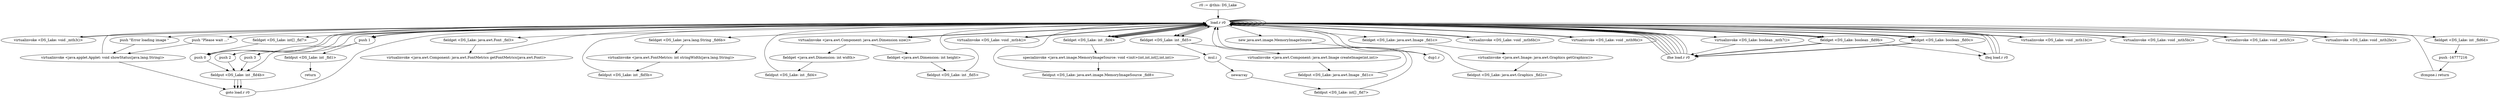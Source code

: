 digraph "" {
    "r0 := @this: DS_Lake"
    "load.r r0"
    "r0 := @this: DS_Lake"->"load.r r0";
    "virtualinvoke <DS_Lake: void _mth3()>"
    "load.r r0"->"virtualinvoke <DS_Lake: void _mth3()>";
    "virtualinvoke <DS_Lake: void _mth3()>"->"load.r r0";
    "push \"Please wait ...\""
    "load.r r0"->"push \"Please wait ...\"";
    "virtualinvoke <java.applet.Applet: void showStatus(java.lang.String)>"
    "push \"Please wait ...\""->"virtualinvoke <java.applet.Applet: void showStatus(java.lang.String)>";
    "virtualinvoke <java.applet.Applet: void showStatus(java.lang.String)>"->"load.r r0";
    "load.r r0"->"load.r r0";
    "load.r r0"->"load.r r0";
    "fieldget <DS_Lake: java.awt.Font _fld3>"
    "load.r r0"->"fieldget <DS_Lake: java.awt.Font _fld3>";
    "virtualinvoke <java.awt.Component: java.awt.FontMetrics getFontMetrics(java.awt.Font)>"
    "fieldget <DS_Lake: java.awt.Font _fld3>"->"virtualinvoke <java.awt.Component: java.awt.FontMetrics getFontMetrics(java.awt.Font)>";
    "virtualinvoke <java.awt.Component: java.awt.FontMetrics getFontMetrics(java.awt.Font)>"->"load.r r0";
    "fieldget <DS_Lake: java.lang.String _fld6b>"
    "load.r r0"->"fieldget <DS_Lake: java.lang.String _fld6b>";
    "virtualinvoke <java.awt.FontMetrics: int stringWidth(java.lang.String)>"
    "fieldget <DS_Lake: java.lang.String _fld6b>"->"virtualinvoke <java.awt.FontMetrics: int stringWidth(java.lang.String)>";
    "fieldput <DS_Lake: int _fld5b>"
    "virtualinvoke <java.awt.FontMetrics: int stringWidth(java.lang.String)>"->"fieldput <DS_Lake: int _fld5b>";
    "fieldput <DS_Lake: int _fld5b>"->"load.r r0";
    "load.r r0"->"load.r r0";
    "virtualinvoke <java.awt.Component: java.awt.Dimension size()>"
    "load.r r0"->"virtualinvoke <java.awt.Component: java.awt.Dimension size()>";
    "fieldget <java.awt.Dimension: int width>"
    "virtualinvoke <java.awt.Component: java.awt.Dimension size()>"->"fieldget <java.awt.Dimension: int width>";
    "fieldput <DS_Lake: int _fld4>"
    "fieldget <java.awt.Dimension: int width>"->"fieldput <DS_Lake: int _fld4>";
    "fieldput <DS_Lake: int _fld4>"->"load.r r0";
    "load.r r0"->"load.r r0";
    "load.r r0"->"virtualinvoke <java.awt.Component: java.awt.Dimension size()>";
    "fieldget <java.awt.Dimension: int height>"
    "virtualinvoke <java.awt.Component: java.awt.Dimension size()>"->"fieldget <java.awt.Dimension: int height>";
    "fieldput <DS_Lake: int _fld5>"
    "fieldget <java.awt.Dimension: int height>"->"fieldput <DS_Lake: int _fld5>";
    "fieldput <DS_Lake: int _fld5>"->"load.r r0";
    "virtualinvoke <DS_Lake: void _mth4()>"
    "load.r r0"->"virtualinvoke <DS_Lake: void _mth4()>";
    "virtualinvoke <DS_Lake: void _mth4()>"->"load.r r0";
    "load.r r0"->"load.r r0";
    "fieldget <DS_Lake: int _fld4>"
    "load.r r0"->"fieldget <DS_Lake: int _fld4>";
    "fieldget <DS_Lake: int _fld4>"->"load.r r0";
    "fieldget <DS_Lake: int _fld5>"
    "load.r r0"->"fieldget <DS_Lake: int _fld5>";
    "mul.i"
    "fieldget <DS_Lake: int _fld5>"->"mul.i";
    "newarray"
    "mul.i"->"newarray";
    "fieldput <DS_Lake: int[] _fld7>"
    "newarray"->"fieldput <DS_Lake: int[] _fld7>";
    "fieldput <DS_Lake: int[] _fld7>"->"load.r r0";
    "new java.awt.image.MemoryImageSource"
    "load.r r0"->"new java.awt.image.MemoryImageSource";
    "dup1.r"
    "new java.awt.image.MemoryImageSource"->"dup1.r";
    "dup1.r"->"load.r r0";
    "load.r r0"->"fieldget <DS_Lake: int _fld4>";
    "fieldget <DS_Lake: int _fld4>"->"load.r r0";
    "load.r r0"->"fieldget <DS_Lake: int _fld5>";
    "fieldget <DS_Lake: int _fld5>"->"load.r r0";
    "fieldget <DS_Lake: int[] _fld7>"
    "load.r r0"->"fieldget <DS_Lake: int[] _fld7>";
    "push 0"
    "fieldget <DS_Lake: int[] _fld7>"->"push 0";
    "push 0"->"load.r r0";
    "load.r r0"->"fieldget <DS_Lake: int _fld4>";
    "specialinvoke <java.awt.image.MemoryImageSource: void <init>(int,int,int[],int,int)>"
    "fieldget <DS_Lake: int _fld4>"->"specialinvoke <java.awt.image.MemoryImageSource: void <init>(int,int,int[],int,int)>";
    "fieldput <DS_Lake: java.awt.image.MemoryImageSource _fld8>"
    "specialinvoke <java.awt.image.MemoryImageSource: void <init>(int,int,int[],int,int)>"->"fieldput <DS_Lake: java.awt.image.MemoryImageSource _fld8>";
    "fieldput <DS_Lake: java.awt.image.MemoryImageSource _fld8>"->"load.r r0";
    "load.r r0"->"load.r r0";
    "load.r r0"->"load.r r0";
    "load.r r0"->"fieldget <DS_Lake: int _fld4>";
    "fieldget <DS_Lake: int _fld4>"->"load.r r0";
    "load.r r0"->"fieldget <DS_Lake: int _fld5>";
    "virtualinvoke <java.awt.Component: java.awt.Image createImage(int,int)>"
    "fieldget <DS_Lake: int _fld5>"->"virtualinvoke <java.awt.Component: java.awt.Image createImage(int,int)>";
    "fieldput <DS_Lake: java.awt.Image _fld1c>"
    "virtualinvoke <java.awt.Component: java.awt.Image createImage(int,int)>"->"fieldput <DS_Lake: java.awt.Image _fld1c>";
    "fieldput <DS_Lake: java.awt.Image _fld1c>"->"load.r r0";
    "load.r r0"->"load.r r0";
    "fieldget <DS_Lake: java.awt.Image _fld1c>"
    "load.r r0"->"fieldget <DS_Lake: java.awt.Image _fld1c>";
    "virtualinvoke <java.awt.Image: java.awt.Graphics getGraphics()>"
    "fieldget <DS_Lake: java.awt.Image _fld1c>"->"virtualinvoke <java.awt.Image: java.awt.Graphics getGraphics()>";
    "fieldput <DS_Lake: java.awt.Graphics _fld2c>"
    "virtualinvoke <java.awt.Image: java.awt.Graphics getGraphics()>"->"fieldput <DS_Lake: java.awt.Graphics _fld2c>";
    "fieldput <DS_Lake: java.awt.Graphics _fld2c>"->"load.r r0";
    "virtualinvoke <DS_Lake: void _mth6b()>"
    "load.r r0"->"virtualinvoke <DS_Lake: void _mth6b()>";
    "virtualinvoke <DS_Lake: void _mth6b()>"->"load.r r0";
    "virtualinvoke <DS_Lake: void _mth9b()>"
    "load.r r0"->"virtualinvoke <DS_Lake: void _mth9b()>";
    "virtualinvoke <DS_Lake: void _mth9b()>"->"load.r r0";
    "fieldget <DS_Lake: boolean _fld9b>"
    "load.r r0"->"fieldget <DS_Lake: boolean _fld9b>";
    "ifne load.r r0"
    "fieldget <DS_Lake: boolean _fld9b>"->"ifne load.r r0";
    "ifne load.r r0"->"load.r r0";
    "fieldget <DS_Lake: boolean _fld0c>"
    "load.r r0"->"fieldget <DS_Lake: boolean _fld0c>";
    "fieldget <DS_Lake: boolean _fld0c>"->"ifne load.r r0";
    "ifne load.r r0"->"load.r r0";
    "load.r r0"->"push 0";
    "fieldput <DS_Lake: int _fld4b>"
    "push 0"->"fieldput <DS_Lake: int _fld4b>";
    "goto load.r r0"
    "fieldput <DS_Lake: int _fld4b>"->"goto load.r r0";
    "goto load.r r0"->"load.r r0";
    "virtualinvoke <DS_Lake: void _mth1b()>"
    "load.r r0"->"virtualinvoke <DS_Lake: void _mth1b()>";
    "virtualinvoke <DS_Lake: void _mth1b()>"->"load.r r0";
    "virtualinvoke <DS_Lake: void _mth5b()>"
    "load.r r0"->"virtualinvoke <DS_Lake: void _mth5b()>";
    "virtualinvoke <DS_Lake: void _mth5b()>"->"load.r r0";
    "virtualinvoke <DS_Lake: boolean _mth7()>"
    "load.r r0"->"virtualinvoke <DS_Lake: boolean _mth7()>";
    "virtualinvoke <DS_Lake: boolean _mth7()>"->"ifne load.r r0";
    "ifne load.r r0"->"load.r r0";
    "push \"Error loading image \""
    "load.r r0"->"push \"Error loading image \"";
    "push \"Error loading image \""->"virtualinvoke <java.applet.Applet: void showStatus(java.lang.String)>";
    "virtualinvoke <java.applet.Applet: void showStatus(java.lang.String)>"->"goto load.r r0";
    "ifne load.r r0"->"load.r r0";
    "virtualinvoke <DS_Lake: void _mth5()>"
    "load.r r0"->"virtualinvoke <DS_Lake: void _mth5()>";
    "virtualinvoke <DS_Lake: void _mth5()>"->"load.r r0";
    "virtualinvoke <DS_Lake: void _mth2b()>"
    "load.r r0"->"virtualinvoke <DS_Lake: void _mth2b()>";
    "virtualinvoke <DS_Lake: void _mth2b()>"->"load.r r0";
    "fieldget <DS_Lake: int _fld6d>"
    "load.r r0"->"fieldget <DS_Lake: int _fld6d>";
    "push -16777216"
    "fieldget <DS_Lake: int _fld6d>"->"push -16777216";
    "ifcmpne.i return"
    "push -16777216"->"ifcmpne.i return";
    "ifcmpne.i return"->"load.r r0";
    "push 1"
    "load.r r0"->"push 1";
    "fieldput <DS_Lake: int _fld1>"
    "push 1"->"fieldput <DS_Lake: int _fld1>";
    "return"
    "fieldput <DS_Lake: int _fld1>"->"return";
    "ifne load.r r0"->"load.r r0";
    "load.r r0"->"fieldget <DS_Lake: boolean _fld9b>";
    "ifeq load.r r0"
    "fieldget <DS_Lake: boolean _fld9b>"->"ifeq load.r r0";
    "ifeq load.r r0"->"load.r r0";
    "load.r r0"->"fieldget <DS_Lake: boolean _fld0c>";
    "fieldget <DS_Lake: boolean _fld0c>"->"ifne load.r r0";
    "ifne load.r r0"->"load.r r0";
    "load.r r0"->"push 1";
    "push 1"->"fieldput <DS_Lake: int _fld4b>";
    "fieldput <DS_Lake: int _fld4b>"->"goto load.r r0";
    "ifne load.r r0"->"load.r r0";
    "load.r r0"->"fieldget <DS_Lake: boolean _fld9b>";
    "fieldget <DS_Lake: boolean _fld9b>"->"ifne load.r r0";
    "ifne load.r r0"->"load.r r0";
    "load.r r0"->"fieldget <DS_Lake: boolean _fld0c>";
    "fieldget <DS_Lake: boolean _fld0c>"->"ifeq load.r r0";
    "ifeq load.r r0"->"load.r r0";
    "push 2"
    "load.r r0"->"push 2";
    "push 2"->"fieldput <DS_Lake: int _fld4b>";
    "fieldput <DS_Lake: int _fld4b>"->"goto load.r r0";
    "ifeq load.r r0"->"load.r r0";
    "push 3"
    "load.r r0"->"push 3";
    "push 3"->"fieldput <DS_Lake: int _fld4b>";
}
